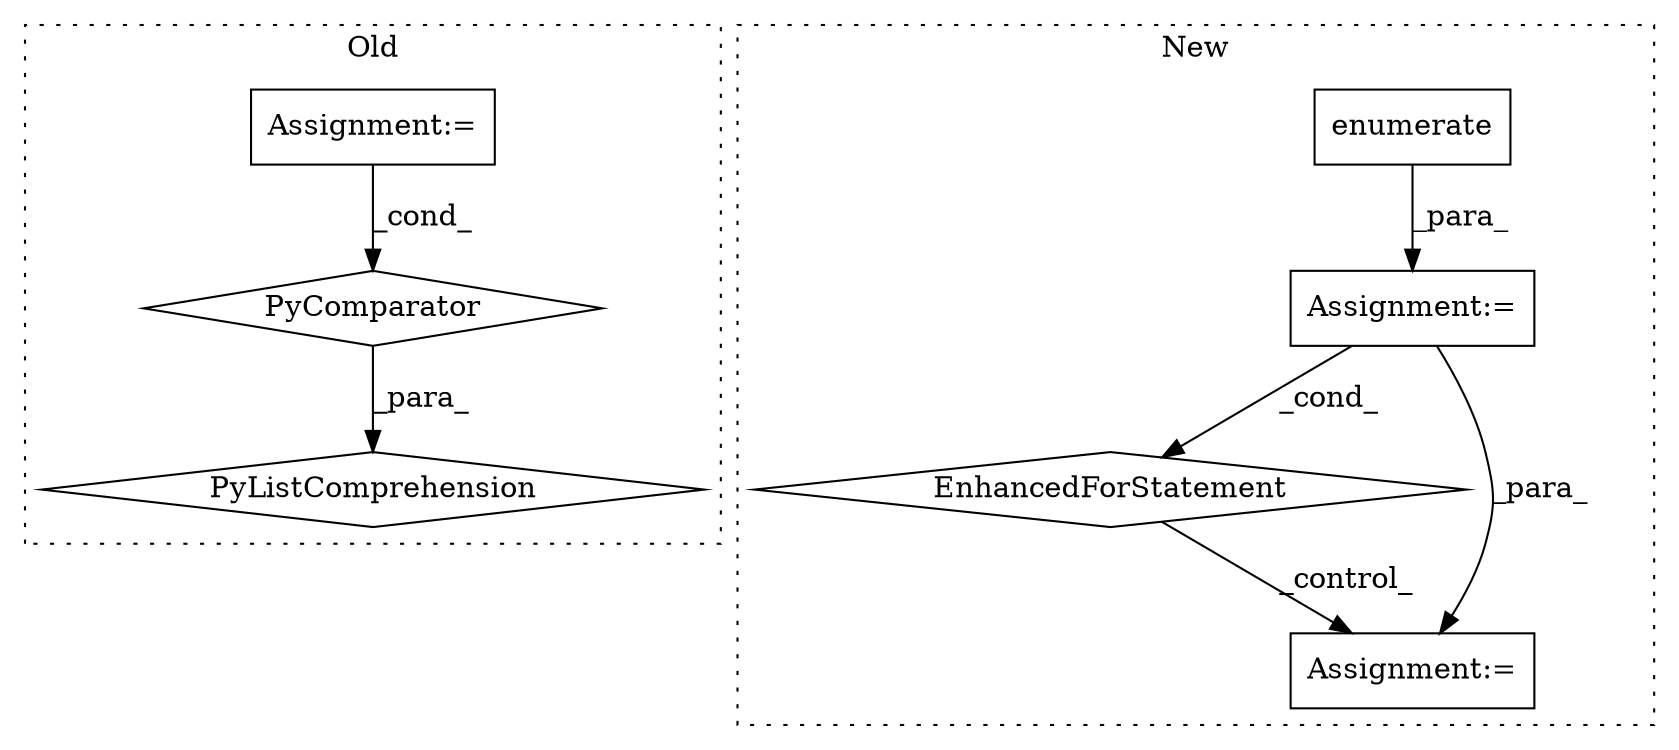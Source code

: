 digraph G {
subgraph cluster0 {
1 [label="PyListComprehension" a="109" s="1832" l="132" shape="diamond"];
3 [label="Assignment:=" a="7" s="1704" l="1" shape="box"];
5 [label="PyComparator" a="113" s="1920" l="36" shape="diamond"];
label = "Old";
style="dotted";
}
subgraph cluster1 {
2 [label="enumerate" a="32" s="1288,1313" l="10,1" shape="box"];
4 [label="Assignment:=" a="7" s="1213,1314" l="65,2" shape="box"];
6 [label="EnhancedForStatement" a="70" s="1213,1314" l="65,2" shape="diamond"];
7 [label="Assignment:=" a="7" s="1384" l="1" shape="box"];
label = "New";
style="dotted";
}
2 -> 4 [label="_para_"];
3 -> 5 [label="_cond_"];
4 -> 6 [label="_cond_"];
4 -> 7 [label="_para_"];
5 -> 1 [label="_para_"];
6 -> 7 [label="_control_"];
}